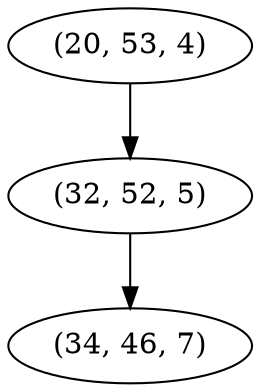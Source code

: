 digraph tree {
    "(20, 53, 4)";
    "(32, 52, 5)";
    "(34, 46, 7)";
    "(20, 53, 4)" -> "(32, 52, 5)";
    "(32, 52, 5)" -> "(34, 46, 7)";
}
